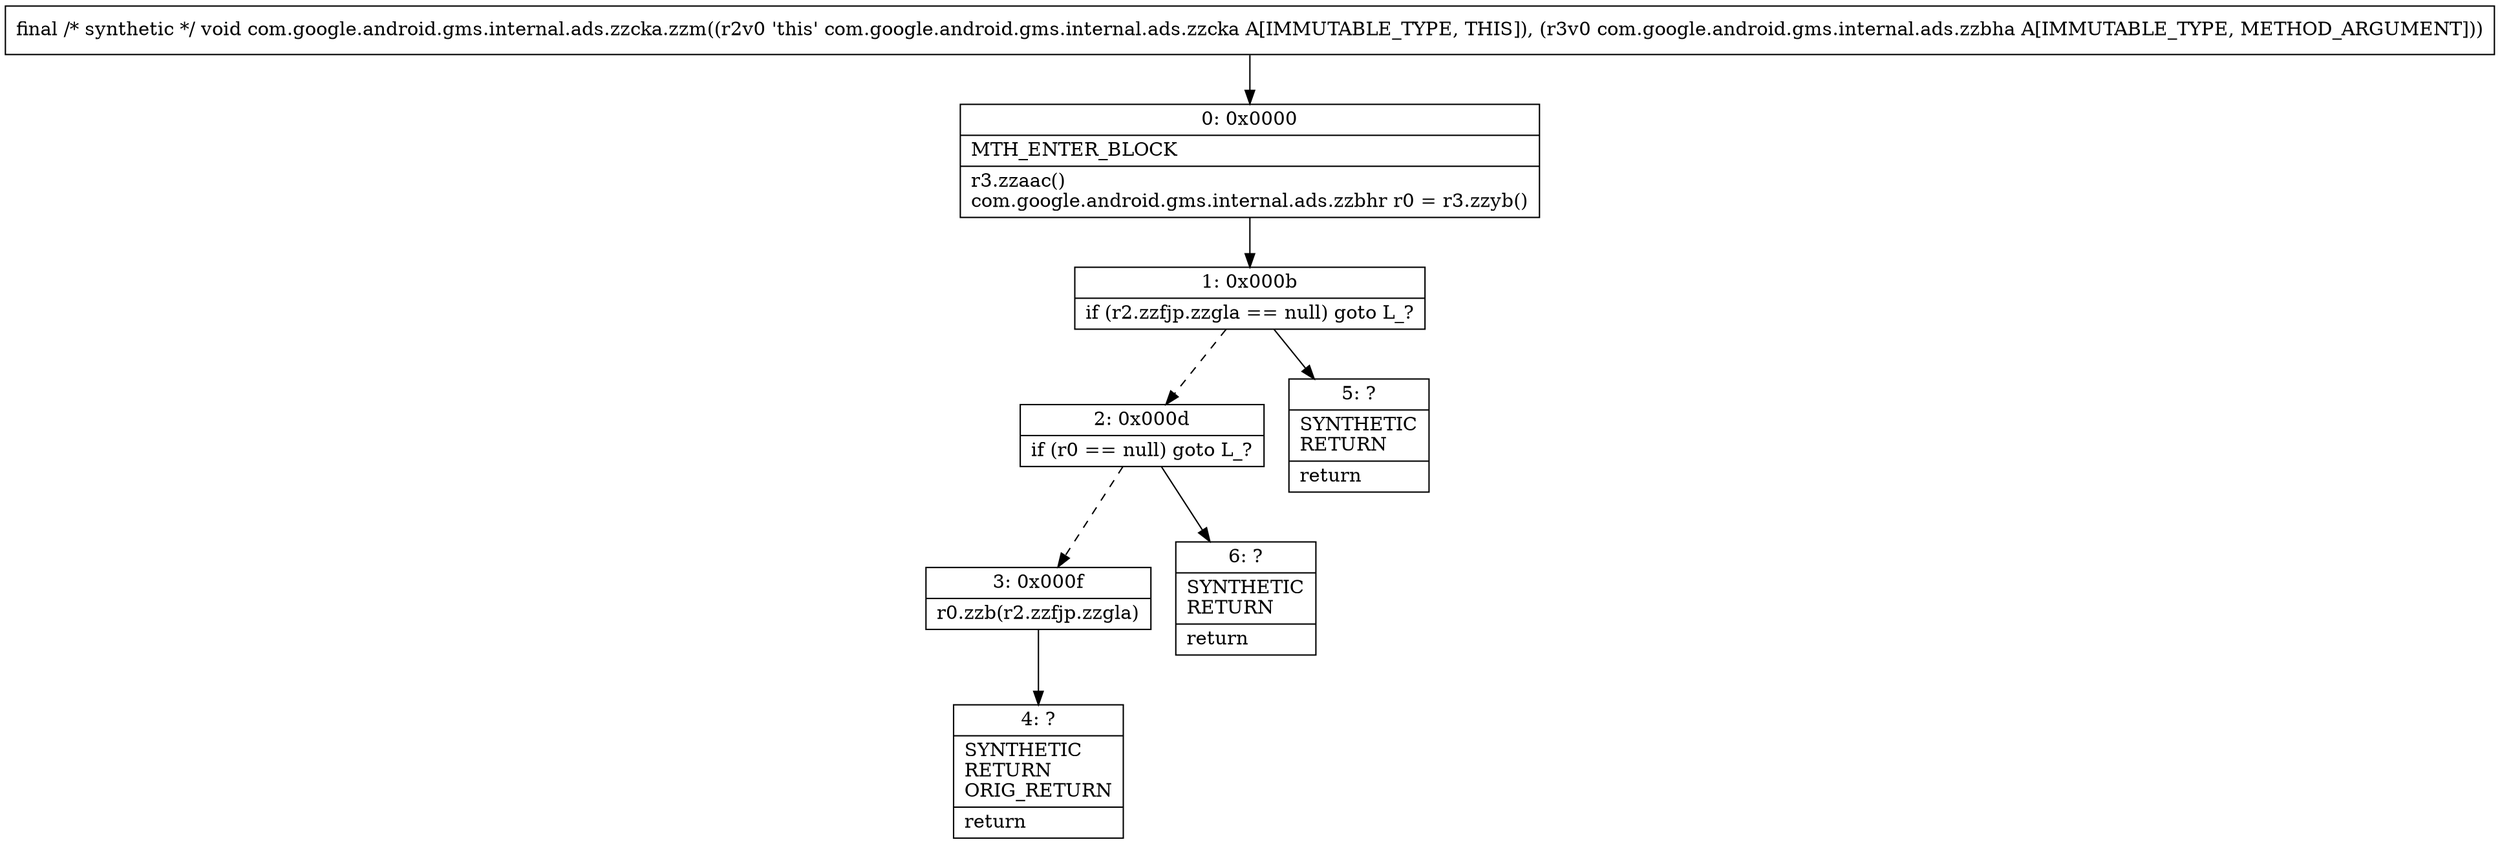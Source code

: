 digraph "CFG forcom.google.android.gms.internal.ads.zzcka.zzm(Lcom\/google\/android\/gms\/internal\/ads\/zzbha;)V" {
Node_0 [shape=record,label="{0\:\ 0x0000|MTH_ENTER_BLOCK\l|r3.zzaac()\lcom.google.android.gms.internal.ads.zzbhr r0 = r3.zzyb()\l}"];
Node_1 [shape=record,label="{1\:\ 0x000b|if (r2.zzfjp.zzgla == null) goto L_?\l}"];
Node_2 [shape=record,label="{2\:\ 0x000d|if (r0 == null) goto L_?\l}"];
Node_3 [shape=record,label="{3\:\ 0x000f|r0.zzb(r2.zzfjp.zzgla)\l}"];
Node_4 [shape=record,label="{4\:\ ?|SYNTHETIC\lRETURN\lORIG_RETURN\l|return\l}"];
Node_5 [shape=record,label="{5\:\ ?|SYNTHETIC\lRETURN\l|return\l}"];
Node_6 [shape=record,label="{6\:\ ?|SYNTHETIC\lRETURN\l|return\l}"];
MethodNode[shape=record,label="{final \/* synthetic *\/ void com.google.android.gms.internal.ads.zzcka.zzm((r2v0 'this' com.google.android.gms.internal.ads.zzcka A[IMMUTABLE_TYPE, THIS]), (r3v0 com.google.android.gms.internal.ads.zzbha A[IMMUTABLE_TYPE, METHOD_ARGUMENT])) }"];
MethodNode -> Node_0;
Node_0 -> Node_1;
Node_1 -> Node_2[style=dashed];
Node_1 -> Node_5;
Node_2 -> Node_3[style=dashed];
Node_2 -> Node_6;
Node_3 -> Node_4;
}

